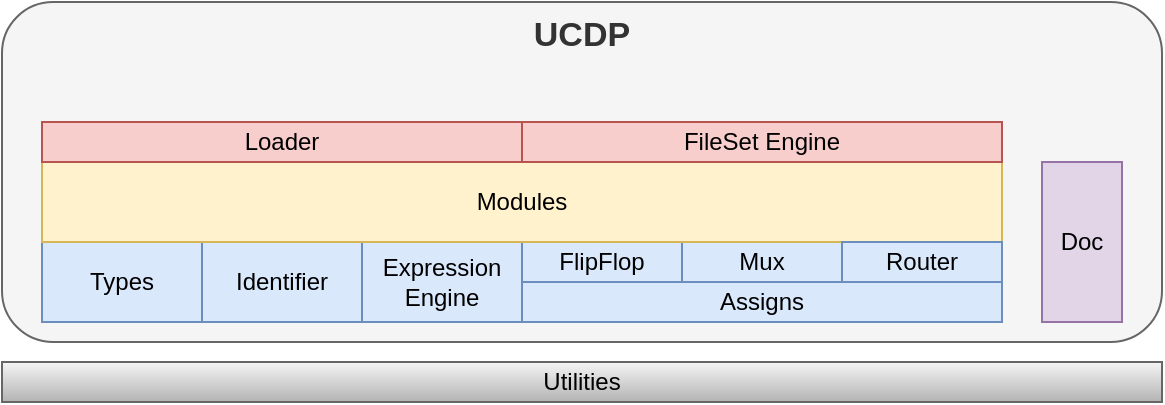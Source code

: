 <mxfile version="21.3.7" type="device">
  <diagram name="Seite-1" id="RG0F5FsdQFkT8vz7-S_c">
    <mxGraphModel dx="753" dy="537" grid="1" gridSize="10" guides="1" tooltips="1" connect="1" arrows="1" fold="1" page="1" pageScale="1" pageWidth="827" pageHeight="1169" math="0" shadow="0">
      <root>
        <mxCell id="0" />
        <mxCell id="1" parent="0" />
        <mxCell id="MivXOXssENZeqyFi2kfn-24" value="UCDP" style="rounded=1;whiteSpace=wrap;html=1;fillColor=#f5f5f5;strokeColor=#666666;fontColor=#333333;verticalAlign=top;fontSize=17;fontStyle=1" parent="1" vertex="1">
          <mxGeometry x="80" y="320" width="580" height="170" as="geometry" />
        </mxCell>
        <mxCell id="MivXOXssENZeqyFi2kfn-25" style="edgeStyle=orthogonalEdgeStyle;rounded=0;orthogonalLoop=1;jettySize=auto;html=1;exitX=0.5;exitY=0;exitDx=0;exitDy=0;" parent="1" source="MivXOXssENZeqyFi2kfn-26" target="MivXOXssENZeqyFi2kfn-31" edge="1">
          <mxGeometry relative="1" as="geometry" />
        </mxCell>
        <mxCell id="MivXOXssENZeqyFi2kfn-26" value="Expression Engine" style="rounded=0;whiteSpace=wrap;html=1;fillColor=#dae8fc;strokeColor=#6c8ebf;" parent="1" vertex="1">
          <mxGeometry x="260" y="440" width="80" height="40" as="geometry" />
        </mxCell>
        <mxCell id="MivXOXssENZeqyFi2kfn-27" value="Types" style="rounded=0;whiteSpace=wrap;html=1;fillColor=#dae8fc;strokeColor=#6c8ebf;" parent="1" vertex="1">
          <mxGeometry x="100" y="440" width="80" height="40" as="geometry" />
        </mxCell>
        <mxCell id="MivXOXssENZeqyFi2kfn-28" value="Identifier" style="rounded=0;whiteSpace=wrap;html=1;fillColor=#dae8fc;strokeColor=#6c8ebf;" parent="1" vertex="1">
          <mxGeometry x="180" y="440" width="80" height="40" as="geometry" />
        </mxCell>
        <mxCell id="MivXOXssENZeqyFi2kfn-29" value="FlipFlop" style="rounded=0;whiteSpace=wrap;html=1;fillColor=#dae8fc;strokeColor=#6c8ebf;" parent="1" vertex="1">
          <mxGeometry x="340" y="440" width="80" height="20" as="geometry" />
        </mxCell>
        <mxCell id="MivXOXssENZeqyFi2kfn-30" value="Mux" style="rounded=0;whiteSpace=wrap;html=1;fillColor=#dae8fc;strokeColor=#6c8ebf;" parent="1" vertex="1">
          <mxGeometry x="420" y="440" width="80" height="20" as="geometry" />
        </mxCell>
        <mxCell id="MivXOXssENZeqyFi2kfn-31" value="Modules" style="rounded=0;whiteSpace=wrap;html=1;fillColor=#fff2cc;strokeColor=#d6b656;" parent="1" vertex="1">
          <mxGeometry x="100" y="400" width="480" height="40" as="geometry" />
        </mxCell>
        <mxCell id="MivXOXssENZeqyFi2kfn-32" value="Assigns" style="rounded=0;whiteSpace=wrap;html=1;fillColor=#dae8fc;strokeColor=#6c8ebf;" parent="1" vertex="1">
          <mxGeometry x="340" y="460" width="240" height="20" as="geometry" />
        </mxCell>
        <mxCell id="MivXOXssENZeqyFi2kfn-33" value="Loader" style="rounded=0;whiteSpace=wrap;html=1;fillColor=#f8cecc;strokeColor=#b85450;" parent="1" vertex="1">
          <mxGeometry x="100" y="380" width="240" height="20" as="geometry" />
        </mxCell>
        <mxCell id="MivXOXssENZeqyFi2kfn-34" value="Doc" style="rounded=0;whiteSpace=wrap;html=1;fillColor=#e1d5e7;strokeColor=#9673a6;" parent="1" vertex="1">
          <mxGeometry x="600" y="400" width="40" height="80" as="geometry" />
        </mxCell>
        <mxCell id="MivXOXssENZeqyFi2kfn-35" value="FileSet Engine" style="rounded=0;whiteSpace=wrap;html=1;fillColor=#f8cecc;strokeColor=#b85450;" parent="1" vertex="1">
          <mxGeometry x="340" y="380" width="240" height="20" as="geometry" />
        </mxCell>
        <mxCell id="MivXOXssENZeqyFi2kfn-36" value="Router" style="rounded=0;whiteSpace=wrap;html=1;fillColor=#dae8fc;strokeColor=#6c8ebf;" parent="1" vertex="1">
          <mxGeometry x="500" y="440" width="80" height="20" as="geometry" />
        </mxCell>
        <mxCell id="MivXOXssENZeqyFi2kfn-37" value="Utilities" style="rounded=0;whiteSpace=wrap;html=1;fillColor=#f5f5f5;gradientColor=#b3b3b3;strokeColor=#666666;" parent="1" vertex="1">
          <mxGeometry x="80" y="500" width="580" height="20" as="geometry" />
        </mxCell>
      </root>
    </mxGraphModel>
  </diagram>
</mxfile>
